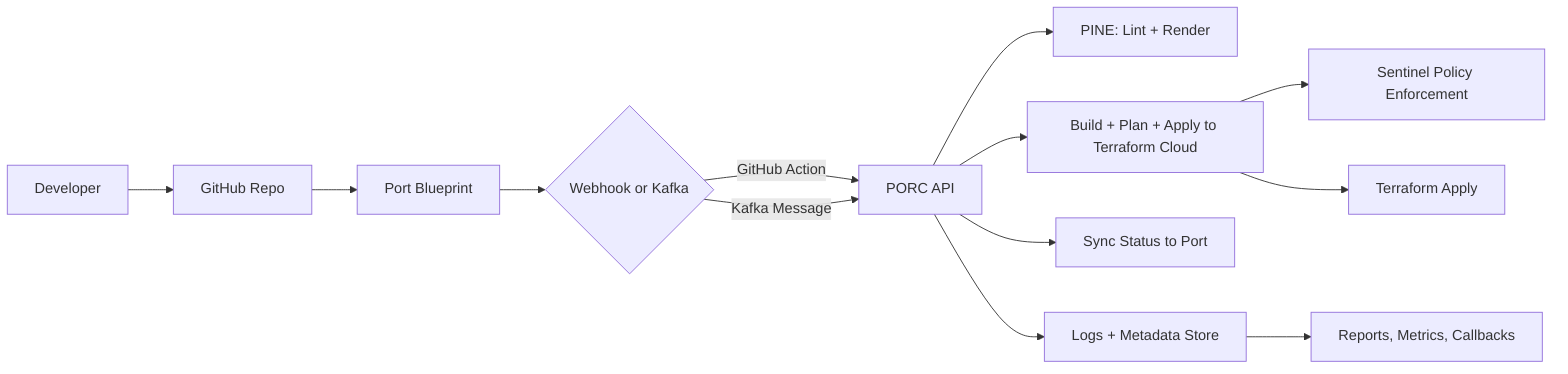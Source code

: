 flowchart LR
  A[Developer] --> B[GitHub Repo]
  B --> C[Port Blueprint]
  C --> D{Webhook or Kafka}

  D -->|GitHub Action| E[PORC API]
  D -->|Kafka Message| E

  E --> F[PINE: Lint + Render]
  E --> G[Build + Plan + Apply to Terraform Cloud]
  E --> H[Sync Status to Port]

  G --> I[Sentinel Policy Enforcement]
  G --> J[Terraform Apply]

  E --> K[Logs + Metadata Store]
  K --> L[Reports, Metrics, Callbacks]